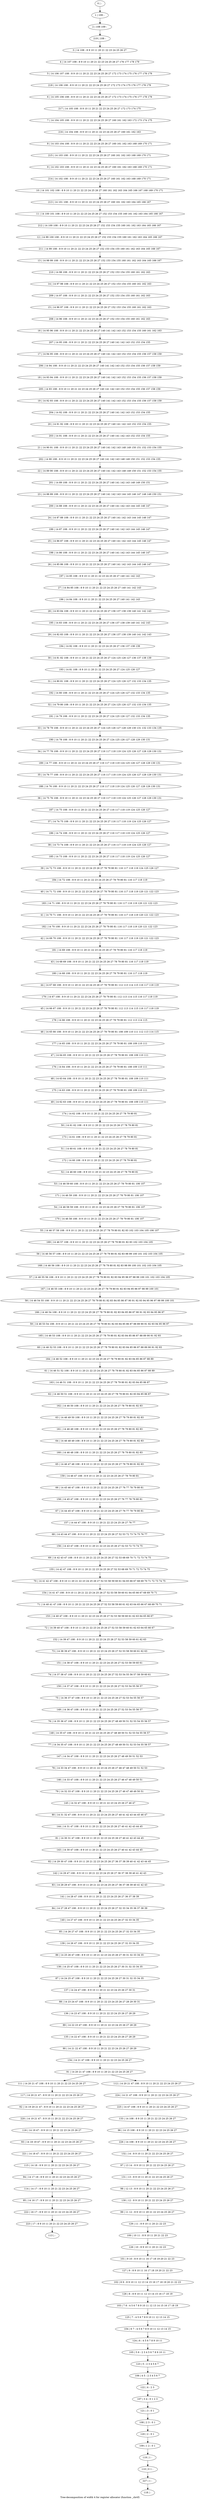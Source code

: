 digraph G {
graph [label="Tree-decomposition of width 4 for register allocator (function _cbrtf)"]
0[label="0 | : "];
1[label="1 | 109 : "];
2[label="2 | 108 109 : "];
3[label="3 | 14 108 : 8 9 10 11 20 21 22 23 24 25 26 27 "];
4[label="4 | 14 107 108 : 8 9 10 11 20 21 22 23 24 25 26 27 176 177 178 179 "];
5[label="5 | 14 106 107 108 : 8 9 10 11 20 21 22 23 24 25 26 27 172 173 174 175 176 177 178 179 "];
6[label="6 | 14 105 106 108 : 8 9 10 11 20 21 22 23 24 25 26 27 172 173 174 175 176 177 178 179 "];
7[label="7 | 14 104 105 108 : 8 9 10 11 20 21 22 23 24 25 26 27 160 161 162 163 172 173 174 175 "];
8[label="8 | 14 103 104 108 : 8 9 10 11 20 21 22 23 24 25 26 27 160 161 162 163 168 169 170 171 "];
9[label="9 | 14 102 103 108 : 8 9 10 11 20 21 22 23 24 25 26 27 160 161 162 163 168 169 170 171 "];
10[label="10 | 14 101 102 108 : 8 9 10 11 20 21 22 23 24 25 26 27 160 161 162 163 164 165 166 167 168 169 170 171 "];
11[label="11 | 14 100 101 108 : 8 9 10 11 20 21 22 23 24 25 26 27 152 153 154 155 160 161 162 163 164 165 166 167 "];
12[label="12 | 14 99 100 108 : 8 9 10 11 20 21 22 23 24 25 26 27 152 153 154 155 160 161 162 163 164 165 166 167 "];
13[label="13 | 14 98 99 108 : 8 9 10 11 20 21 22 23 24 25 26 27 152 153 154 155 160 161 162 163 164 165 166 167 "];
14[label="14 | 14 97 98 108 : 8 9 10 11 20 21 22 23 24 25 26 27 152 153 154 155 160 161 162 163 "];
15[label="15 | 14 96 97 108 : 8 9 10 11 20 21 22 23 24 25 26 27 152 153 154 155 160 161 162 163 "];
16[label="16 | 14 95 96 108 : 8 9 10 11 20 21 22 23 24 25 26 27 140 141 142 143 152 153 154 155 160 161 162 163 "];
17[label="17 | 14 94 95 108 : 8 9 10 11 20 21 22 23 24 25 26 27 140 141 142 143 152 153 154 155 156 157 158 159 "];
18[label="18 | 14 93 94 108 : 8 9 10 11 20 21 22 23 24 25 26 27 140 141 142 143 152 153 154 155 156 157 158 159 "];
19[label="19 | 14 92 93 108 : 8 9 10 11 20 21 22 23 24 25 26 27 140 141 142 143 152 153 154 155 156 157 158 159 "];
20[label="20 | 14 91 92 108 : 8 9 10 11 20 21 22 23 24 25 26 27 140 141 142 143 152 153 154 155 "];
21[label="21 | 14 90 91 108 : 8 9 10 11 20 21 22 23 24 25 26 27 140 141 142 143 148 149 150 151 152 153 154 155 "];
22[label="22 | 14 89 90 108 : 8 9 10 11 20 21 22 23 24 25 26 27 140 141 142 143 148 149 150 151 152 153 154 155 "];
23[label="23 | 14 88 89 108 : 8 9 10 11 20 21 22 23 24 25 26 27 140 141 142 143 144 145 146 147 148 149 150 151 "];
24[label="24 | 14 87 88 108 : 8 9 10 11 20 21 22 23 24 25 26 27 140 141 142 143 144 145 146 147 "];
25[label="25 | 14 86 87 108 : 8 9 10 11 20 21 22 23 24 25 26 27 140 141 142 143 144 145 146 147 "];
26[label="26 | 14 85 86 108 : 8 9 10 11 20 21 22 23 24 25 26 27 140 141 142 143 144 145 146 147 "];
27[label="27 | 14 84 85 108 : 8 9 10 11 20 21 22 23 24 25 26 27 140 141 142 143 "];
28[label="28 | 14 83 84 108 : 8 9 10 11 20 21 22 23 24 25 26 27 136 137 138 139 140 141 142 143 "];
29[label="29 | 14 82 83 108 : 8 9 10 11 20 21 22 23 24 25 26 27 136 137 138 139 140 141 142 143 "];
30[label="30 | 14 81 82 108 : 8 9 10 11 20 21 22 23 24 25 26 27 124 125 126 127 136 137 138 139 "];
31[label="31 | 14 80 81 108 : 8 9 10 11 20 21 22 23 24 25 26 27 124 125 126 127 132 133 134 135 "];
32[label="32 | 14 79 80 108 : 8 9 10 11 20 21 22 23 24 25 26 27 124 125 126 127 132 133 134 135 "];
33[label="33 | 14 78 79 108 : 8 9 10 11 20 21 22 23 24 25 26 27 124 125 126 127 128 129 130 131 132 133 134 135 "];
34[label="34 | 14 77 78 108 : 8 9 10 11 20 21 22 23 24 25 26 27 116 117 118 119 124 125 126 127 128 129 130 131 "];
35[label="35 | 14 76 77 108 : 8 9 10 11 20 21 22 23 24 25 26 27 116 117 118 119 124 125 126 127 128 129 130 131 "];
36[label="36 | 14 75 76 108 : 8 9 10 11 20 21 22 23 24 25 26 27 116 117 118 119 124 125 126 127 128 129 130 131 "];
37[label="37 | 14 74 75 108 : 8 9 10 11 20 21 22 23 24 25 26 27 116 117 118 119 124 125 126 127 "];
38[label="38 | 14 73 74 108 : 8 9 10 11 20 21 22 23 24 25 26 27 116 117 118 119 124 125 126 127 "];
39[label="39 | 14 72 73 108 : 8 9 10 11 20 21 22 23 24 25 26 27 78 79 80 81 116 117 118 119 124 125 126 127 "];
40[label="40 | 14 71 72 108 : 8 9 10 11 20 21 22 23 24 25 26 27 78 79 80 81 116 117 118 119 120 121 122 123 "];
41[label="41 | 14 70 71 108 : 8 9 10 11 20 21 22 23 24 25 26 27 78 79 80 81 116 117 118 119 120 121 122 123 "];
42[label="42 | 14 69 70 108 : 8 9 10 11 20 21 22 23 24 25 26 27 78 79 80 81 116 117 118 119 120 121 122 123 "];
43[label="43 | 14 68 69 108 : 8 9 10 11 20 21 22 23 24 25 26 27 78 79 80 81 116 117 118 119 "];
44[label="44 | 14 67 68 108 : 8 9 10 11 20 21 22 23 24 25 26 27 78 79 80 81 112 113 114 115 116 117 118 119 "];
45[label="45 | 14 66 67 108 : 8 9 10 11 20 21 22 23 24 25 26 27 78 79 80 81 112 113 114 115 116 117 118 119 "];
46[label="46 | 14 65 66 108 : 8 9 10 11 20 21 22 23 24 25 26 27 78 79 80 81 108 109 110 111 112 113 114 115 "];
47[label="47 | 14 64 65 108 : 8 9 10 11 20 21 22 23 24 25 26 27 78 79 80 81 108 109 110 111 "];
48[label="48 | 14 63 64 108 : 8 9 10 11 20 21 22 23 24 25 26 27 78 79 80 81 108 109 110 111 "];
49[label="49 | 14 62 63 108 : 8 9 10 11 20 21 22 23 24 25 26 27 78 79 80 81 108 109 110 111 "];
50[label="50 | 14 61 62 108 : 8 9 10 11 20 21 22 23 24 25 26 27 78 79 80 81 "];
51[label="51 | 14 60 61 108 : 8 9 10 11 20 21 22 23 24 25 26 27 78 79 80 81 "];
52[label="52 | 14 46 60 108 : 8 9 10 11 20 21 22 23 24 25 26 27 78 79 80 81 "];
53[label="53 | 14 46 59 60 108 : 8 9 10 11 20 21 22 23 24 25 26 27 78 79 80 81 106 107 "];
54[label="54 | 14 46 58 59 108 : 8 9 10 11 20 21 22 23 24 25 26 27 78 79 80 81 106 107 "];
55[label="55 | 14 46 57 58 108 : 8 9 10 11 20 21 22 23 24 25 26 27 78 79 80 81 82 83 102 103 104 105 106 107 "];
56[label="56 | 14 46 56 57 108 : 8 9 10 11 20 21 22 23 24 25 26 27 78 79 80 81 82 83 98 99 100 101 102 103 104 105 "];
57[label="57 | 14 46 55 56 108 : 8 9 10 11 20 21 22 23 24 25 26 27 78 79 80 81 82 83 94 95 96 97 98 99 100 101 102 103 104 105 "];
58[label="58 | 14 46 54 55 108 : 8 9 10 11 20 21 22 23 24 25 26 27 78 79 80 81 82 83 84 85 86 87 90 91 92 93 94 95 96 97 98 99 100 101 "];
59[label="59 | 14 46 53 54 108 : 8 9 10 11 20 21 22 23 24 25 26 27 78 79 80 81 82 83 84 85 86 87 88 89 90 91 92 93 94 95 96 97 "];
60[label="60 | 14 46 52 53 108 : 8 9 10 11 20 21 22 23 24 25 26 27 78 79 80 81 82 83 84 85 86 87 88 89 90 91 92 93 "];
61[label="61 | 14 46 51 52 108 : 8 9 10 11 20 21 22 23 24 25 26 27 78 79 80 81 82 83 84 85 86 87 88 89 "];
62[label="62 | 14 46 50 51 108 : 8 9 10 11 20 21 22 23 24 25 26 27 78 79 80 81 82 83 84 85 86 87 "];
63[label="63 | 14 46 49 50 108 : 8 9 10 11 20 21 22 23 24 25 26 27 78 79 80 81 82 83 "];
64[label="64 | 14 46 48 49 108 : 8 9 10 11 20 21 22 23 24 25 26 27 78 79 80 81 82 83 "];
65[label="65 | 14 46 47 48 108 : 8 9 10 11 20 21 22 23 24 25 26 27 78 79 80 81 82 83 "];
66[label="66 | 14 45 46 47 108 : 8 9 10 11 20 21 22 23 24 25 26 27 76 77 78 79 80 81 "];
67[label="67 | 14 44 45 47 108 : 8 9 10 11 20 21 22 23 24 25 26 27 76 77 78 79 80 81 "];
68[label="68 | 14 43 44 47 108 : 8 9 10 11 20 21 22 23 24 25 26 27 52 53 72 73 74 75 76 77 "];
69[label="69 | 14 42 43 47 108 : 8 9 10 11 20 21 22 23 24 25 26 27 52 53 68 69 70 71 72 73 74 75 "];
70[label="70 | 14 41 42 47 108 : 8 9 10 11 20 21 22 23 24 25 26 27 52 53 58 59 60 61 64 65 66 67 68 69 70 71 72 73 74 75 "];
71[label="71 | 14 40 41 47 108 : 8 9 10 11 20 21 22 23 24 25 26 27 52 53 58 59 60 61 62 63 64 65 66 67 68 69 70 71 "];
72[label="72 | 14 39 40 47 108 : 8 9 10 11 20 21 22 23 24 25 26 27 52 53 58 59 60 61 62 63 64 65 66 67 "];
73[label="73 | 14 38 39 47 108 : 8 9 10 11 20 21 22 23 24 25 26 27 52 53 58 59 60 61 62 63 "];
74[label="74 | 14 37 38 47 108 : 8 9 10 11 20 21 22 23 24 25 26 27 52 53 54 55 56 57 58 59 60 61 "];
75[label="75 | 14 36 37 47 108 : 8 9 10 11 20 21 22 23 24 25 26 27 52 53 54 55 56 57 "];
76[label="76 | 14 35 36 47 108 : 8 9 10 11 20 21 22 23 24 25 26 27 48 49 50 51 52 53 54 55 56 57 "];
77[label="77 | 14 34 35 47 108 : 8 9 10 11 20 21 22 23 24 25 26 27 48 49 50 51 52 53 54 55 56 57 "];
78[label="78 | 14 33 34 47 108 : 8 9 10 11 20 21 22 23 24 25 26 27 46 47 48 49 50 51 52 53 "];
79[label="79 | 14 32 33 47 108 : 8 9 10 11 20 21 22 23 24 25 26 27 46 47 48 49 50 51 "];
80[label="80 | 14 31 32 47 108 : 8 9 10 11 20 21 22 23 24 25 26 27 40 41 42 43 44 45 46 47 "];
81[label="81 | 14 30 31 47 108 : 8 9 10 11 20 21 22 23 24 25 26 27 40 41 42 43 44 45 "];
82[label="82 | 14 29 30 47 108 : 8 9 10 11 20 21 22 23 24 25 26 27 36 37 38 39 40 41 42 43 44 45 "];
83[label="83 | 14 28 29 47 108 : 8 9 10 11 20 21 22 23 24 25 26 27 36 37 38 39 40 41 42 43 "];
84[label="84 | 14 27 28 47 108 : 8 9 10 11 20 21 22 23 24 25 26 27 32 33 34 35 36 37 38 39 "];
85[label="85 | 14 26 27 47 108 : 8 9 10 11 20 21 22 23 24 25 26 27 32 33 34 35 "];
86[label="86 | 14 25 26 47 108 : 8 9 10 11 20 21 22 23 24 25 26 27 30 31 32 33 34 35 "];
87[label="87 | 14 24 25 47 108 : 8 9 10 11 20 21 22 23 24 25 26 27 30 31 32 33 34 35 "];
88[label="88 | 14 23 24 47 108 : 8 9 10 11 20 21 22 23 24 25 26 27 28 29 30 31 "];
89[label="89 | 14 22 23 47 108 : 8 9 10 11 20 21 22 23 24 25 26 27 28 29 "];
90[label="90 | 14 21 22 47 108 : 8 9 10 11 20 21 22 23 24 25 26 27 28 29 "];
91[label="91 | 14 20 21 47 108 : 8 9 10 11 20 21 22 23 24 25 26 27 "];
92[label="92 | 14 19 20 21 47 : 8 9 10 11 20 21 22 23 24 25 26 27 "];
93[label="93 | 14 18 19 47 : 8 9 10 11 20 21 22 23 24 25 26 27 "];
94[label="94 | 14 17 18 : 8 9 10 11 20 21 22 23 24 25 26 27 "];
95[label="95 | 14 16 17 : 8 9 10 11 20 21 22 23 24 25 26 27 "];
96[label="96 | 14 15 108 : 8 9 10 11 20 21 22 23 24 25 26 27 "];
97[label="97 | 13 14 : 8 9 10 11 20 21 22 23 24 25 26 27 "];
98[label="98 | 12 13 : 8 9 10 11 20 21 22 23 24 25 26 27 "];
99[label="99 | 11 12 : 8 9 10 11 20 21 22 23 24 25 26 27 "];
100[label="100 | 10 11 : 8 9 10 11 20 21 22 23 "];
101[label="101 | 9 10 : 8 9 10 11 16 17 18 19 20 21 22 23 "];
102[label="102 | 8 9 : 8 9 10 11 12 13 14 15 16 17 18 19 20 21 22 23 "];
103[label="103 | 7 8 : 4 5 6 7 8 9 10 11 12 13 14 15 16 17 18 19 "];
104[label="104 | 6 7 : 4 5 6 7 8 9 10 11 12 13 14 15 "];
105[label="105 | 5 6 : 2 3 4 5 6 7 8 9 10 11 "];
106[label="106 | 4 5 : 2 3 4 5 6 7 "];
107[label="107 | 3 4 : 0 1 2 3 "];
108[label="108 | 2 3 : 0 1 "];
109[label="109 | 1 2 : 0 1 "];
110[label="110 | 0 1 : "];
111[label="111 | 14 20 21 47 108 : 8 9 10 11 20 21 22 23 24 25 26 27 "];
112[label="112 | 14 20 21 47 108 : 8 9 10 11 20 21 22 23 24 25 26 27 "];
113[label="113 | : "];
114[label="114 | 14 17 : 8 9 10 11 20 21 22 23 24 25 26 27 "];
115[label="115 | 14 18 : 8 9 10 11 20 21 22 23 24 25 26 27 "];
116[label="116 | 14 19 47 : 8 9 10 11 20 21 22 23 24 25 26 27 "];
117[label="117 | 14 20 21 47 : 8 9 10 11 20 21 22 23 24 25 26 27 "];
118[label="118 | : "];
119[label="119 | 1 : "];
120[label="120 | 2 : 0 1 "];
121[label="121 | 3 : 0 1 "];
122[label="122 | 4 : 2 3 "];
123[label="123 | 5 : 2 3 4 5 6 7 "];
124[label="124 | 6 : 4 5 6 7 8 9 10 11 "];
125[label="125 | 7 : 4 5 6 7 8 9 10 11 12 13 14 15 "];
126[label="126 | 8 : 8 9 10 11 12 13 14 15 16 17 18 19 "];
127[label="127 | 9 : 8 9 10 11 16 17 18 19 20 21 22 23 "];
128[label="128 | 10 : 8 9 10 11 20 21 22 23 "];
129[label="129 | 11 : 8 9 10 11 20 21 22 23 "];
130[label="130 | 12 : 8 9 10 11 20 21 22 23 24 25 26 27 "];
131[label="131 | 13 : 8 9 10 11 20 21 22 23 24 25 26 27 "];
132[label="132 | 14 : 8 9 10 11 20 21 22 23 24 25 26 27 "];
133[label="133 | 14 108 : 8 9 10 11 20 21 22 23 24 25 26 27 "];
134[label="134 | 14 21 47 108 : 8 9 10 11 20 21 22 23 24 25 26 27 "];
135[label="135 | 14 22 47 108 : 8 9 10 11 20 21 22 23 24 25 26 27 28 29 "];
136[label="136 | 14 23 47 108 : 8 9 10 11 20 21 22 23 24 25 26 27 28 29 "];
137[label="137 | 14 24 47 108 : 8 9 10 11 20 21 22 23 24 25 26 27 30 31 "];
138[label="138 | 14 25 47 108 : 8 9 10 11 20 21 22 23 24 25 26 27 30 31 32 33 34 35 "];
139[label="139 | 14 26 47 108 : 8 9 10 11 20 21 22 23 24 25 26 27 32 33 34 35 "];
140[label="140 | 14 27 47 108 : 8 9 10 11 20 21 22 23 24 25 26 27 32 33 34 35 "];
141[label="141 | 14 28 47 108 : 8 9 10 11 20 21 22 23 24 25 26 27 36 37 38 39 "];
142[label="142 | 14 29 47 108 : 8 9 10 11 20 21 22 23 24 25 26 27 36 37 38 39 40 41 42 43 "];
143[label="143 | 14 30 47 108 : 8 9 10 11 20 21 22 23 24 25 26 27 40 41 42 43 44 45 "];
144[label="144 | 14 31 47 108 : 8 9 10 11 20 21 22 23 24 25 26 27 40 41 42 43 44 45 "];
145[label="145 | 14 32 47 108 : 8 9 10 11 20 21 22 23 24 25 26 27 46 47 "];
146[label="146 | 14 33 47 108 : 8 9 10 11 20 21 22 23 24 25 26 27 46 47 48 49 50 51 "];
147[label="147 | 14 34 47 108 : 8 9 10 11 20 21 22 23 24 25 26 27 48 49 50 51 52 53 "];
148[label="148 | 14 35 47 108 : 8 9 10 11 20 21 22 23 24 25 26 27 48 49 50 51 52 53 54 55 56 57 "];
149[label="149 | 14 36 47 108 : 8 9 10 11 20 21 22 23 24 25 26 27 52 53 54 55 56 57 "];
150[label="150 | 14 37 47 108 : 8 9 10 11 20 21 22 23 24 25 26 27 52 53 54 55 56 57 "];
151[label="151 | 14 38 47 108 : 8 9 10 11 20 21 22 23 24 25 26 27 52 53 58 59 60 61 "];
152[label="152 | 14 39 47 108 : 8 9 10 11 20 21 22 23 24 25 26 27 52 53 58 59 60 61 62 63 "];
153[label="153 | 14 40 47 108 : 8 9 10 11 20 21 22 23 24 25 26 27 52 53 58 59 60 61 62 63 64 65 66 67 "];
154[label="154 | 14 41 47 108 : 8 9 10 11 20 21 22 23 24 25 26 27 52 53 58 59 60 61 64 65 66 67 68 69 70 71 "];
155[label="155 | 14 42 47 108 : 8 9 10 11 20 21 22 23 24 25 26 27 52 53 68 69 70 71 72 73 74 75 "];
156[label="156 | 14 43 47 108 : 8 9 10 11 20 21 22 23 24 25 26 27 52 53 72 73 74 75 "];
157[label="157 | 14 44 47 108 : 8 9 10 11 20 21 22 23 24 25 26 27 76 77 "];
158[label="158 | 14 45 47 108 : 8 9 10 11 20 21 22 23 24 25 26 27 76 77 78 79 80 81 "];
159[label="159 | 14 46 47 108 : 8 9 10 11 20 21 22 23 24 25 26 27 78 79 80 81 "];
160[label="160 | 14 46 48 108 : 8 9 10 11 20 21 22 23 24 25 26 27 78 79 80 81 82 83 "];
161[label="161 | 14 46 49 108 : 8 9 10 11 20 21 22 23 24 25 26 27 78 79 80 81 82 83 "];
162[label="162 | 14 46 50 108 : 8 9 10 11 20 21 22 23 24 25 26 27 78 79 80 81 82 83 "];
163[label="163 | 14 46 51 108 : 8 9 10 11 20 21 22 23 24 25 26 27 78 79 80 81 82 83 84 85 86 87 "];
164[label="164 | 14 46 52 108 : 8 9 10 11 20 21 22 23 24 25 26 27 78 79 80 81 82 83 84 85 86 87 88 89 "];
165[label="165 | 14 46 53 108 : 8 9 10 11 20 21 22 23 24 25 26 27 78 79 80 81 82 83 84 85 86 87 88 89 90 91 92 93 "];
166[label="166 | 14 46 54 108 : 8 9 10 11 20 21 22 23 24 25 26 27 78 79 80 81 82 83 84 85 86 87 90 91 92 93 94 95 96 97 "];
167[label="167 | 14 46 55 108 : 8 9 10 11 20 21 22 23 24 25 26 27 78 79 80 81 82 83 94 95 96 97 98 99 100 101 "];
168[label="168 | 14 46 56 108 : 8 9 10 11 20 21 22 23 24 25 26 27 78 79 80 81 82 83 98 99 100 101 102 103 104 105 "];
169[label="169 | 14 46 57 108 : 8 9 10 11 20 21 22 23 24 25 26 27 78 79 80 81 82 83 102 103 104 105 "];
170[label="170 | 14 46 58 108 : 8 9 10 11 20 21 22 23 24 25 26 27 78 79 80 81 106 107 "];
171[label="171 | 14 46 59 108 : 8 9 10 11 20 21 22 23 24 25 26 27 78 79 80 81 106 107 "];
172[label="172 | 14 60 108 : 8 9 10 11 20 21 22 23 24 25 26 27 78 79 80 81 "];
173[label="173 | 14 61 108 : 8 9 10 11 20 21 22 23 24 25 26 27 78 79 80 81 "];
174[label="174 | 14 62 108 : 8 9 10 11 20 21 22 23 24 25 26 27 78 79 80 81 "];
175[label="175 | 14 63 108 : 8 9 10 11 20 21 22 23 24 25 26 27 78 79 80 81 108 109 110 111 "];
176[label="176 | 14 64 108 : 8 9 10 11 20 21 22 23 24 25 26 27 78 79 80 81 108 109 110 111 "];
177[label="177 | 14 65 108 : 8 9 10 11 20 21 22 23 24 25 26 27 78 79 80 81 108 109 110 111 "];
178[label="178 | 14 66 108 : 8 9 10 11 20 21 22 23 24 25 26 27 78 79 80 81 112 113 114 115 "];
179[label="179 | 14 67 108 : 8 9 10 11 20 21 22 23 24 25 26 27 78 79 80 81 112 113 114 115 116 117 118 119 "];
180[label="180 | 14 68 108 : 8 9 10 11 20 21 22 23 24 25 26 27 78 79 80 81 116 117 118 119 "];
181[label="181 | 14 69 108 : 8 9 10 11 20 21 22 23 24 25 26 27 78 79 80 81 116 117 118 119 "];
182[label="182 | 14 70 108 : 8 9 10 11 20 21 22 23 24 25 26 27 78 79 80 81 116 117 118 119 120 121 122 123 "];
183[label="183 | 14 71 108 : 8 9 10 11 20 21 22 23 24 25 26 27 78 79 80 81 116 117 118 119 120 121 122 123 "];
184[label="184 | 14 72 108 : 8 9 10 11 20 21 22 23 24 25 26 27 78 79 80 81 116 117 118 119 "];
185[label="185 | 14 73 108 : 8 9 10 11 20 21 22 23 24 25 26 27 116 117 118 119 124 125 126 127 "];
186[label="186 | 14 74 108 : 8 9 10 11 20 21 22 23 24 25 26 27 116 117 118 119 124 125 126 127 "];
187[label="187 | 14 75 108 : 8 9 10 11 20 21 22 23 24 25 26 27 116 117 118 119 124 125 126 127 "];
188[label="188 | 14 76 108 : 8 9 10 11 20 21 22 23 24 25 26 27 116 117 118 119 124 125 126 127 128 129 130 131 "];
189[label="189 | 14 77 108 : 8 9 10 11 20 21 22 23 24 25 26 27 116 117 118 119 124 125 126 127 128 129 130 131 "];
190[label="190 | 14 78 108 : 8 9 10 11 20 21 22 23 24 25 26 27 124 125 126 127 128 129 130 131 "];
191[label="191 | 14 79 108 : 8 9 10 11 20 21 22 23 24 25 26 27 124 125 126 127 132 133 134 135 "];
192[label="192 | 14 80 108 : 8 9 10 11 20 21 22 23 24 25 26 27 124 125 126 127 132 133 134 135 "];
193[label="193 | 14 81 108 : 8 9 10 11 20 21 22 23 24 25 26 27 124 125 126 127 "];
194[label="194 | 14 82 108 : 8 9 10 11 20 21 22 23 24 25 26 27 136 137 138 139 "];
195[label="195 | 14 83 108 : 8 9 10 11 20 21 22 23 24 25 26 27 136 137 138 139 140 141 142 143 "];
196[label="196 | 14 84 108 : 8 9 10 11 20 21 22 23 24 25 26 27 140 141 142 143 "];
197[label="197 | 14 85 108 : 8 9 10 11 20 21 22 23 24 25 26 27 140 141 142 143 "];
198[label="198 | 14 86 108 : 8 9 10 11 20 21 22 23 24 25 26 27 140 141 142 143 144 145 146 147 "];
199[label="199 | 14 87 108 : 8 9 10 11 20 21 22 23 24 25 26 27 140 141 142 143 144 145 146 147 "];
200[label="200 | 14 88 108 : 8 9 10 11 20 21 22 23 24 25 26 27 140 141 142 143 144 145 146 147 "];
201[label="201 | 14 89 108 : 8 9 10 11 20 21 22 23 24 25 26 27 140 141 142 143 148 149 150 151 "];
202[label="202 | 14 90 108 : 8 9 10 11 20 21 22 23 24 25 26 27 140 141 142 143 148 149 150 151 152 153 154 155 "];
203[label="203 | 14 91 108 : 8 9 10 11 20 21 22 23 24 25 26 27 140 141 142 143 152 153 154 155 "];
204[label="204 | 14 92 108 : 8 9 10 11 20 21 22 23 24 25 26 27 140 141 142 143 152 153 154 155 "];
205[label="205 | 14 93 108 : 8 9 10 11 20 21 22 23 24 25 26 27 140 141 142 143 152 153 154 155 156 157 158 159 "];
206[label="206 | 14 94 108 : 8 9 10 11 20 21 22 23 24 25 26 27 140 141 142 143 152 153 154 155 156 157 158 159 "];
207[label="207 | 14 95 108 : 8 9 10 11 20 21 22 23 24 25 26 27 140 141 142 143 152 153 154 155 "];
208[label="208 | 14 96 108 : 8 9 10 11 20 21 22 23 24 25 26 27 152 153 154 155 160 161 162 163 "];
209[label="209 | 14 97 108 : 8 9 10 11 20 21 22 23 24 25 26 27 152 153 154 155 160 161 162 163 "];
210[label="210 | 14 98 108 : 8 9 10 11 20 21 22 23 24 25 26 27 152 153 154 155 160 161 162 163 "];
211[label="211 | 14 99 108 : 8 9 10 11 20 21 22 23 24 25 26 27 152 153 154 155 160 161 162 163 164 165 166 167 "];
212[label="212 | 14 100 108 : 8 9 10 11 20 21 22 23 24 25 26 27 152 153 154 155 160 161 162 163 164 165 166 167 "];
213[label="213 | 14 101 108 : 8 9 10 11 20 21 22 23 24 25 26 27 160 161 162 163 164 165 166 167 "];
214[label="214 | 14 102 108 : 8 9 10 11 20 21 22 23 24 25 26 27 160 161 162 163 168 169 170 171 "];
215[label="215 | 14 103 108 : 8 9 10 11 20 21 22 23 24 25 26 27 160 161 162 163 168 169 170 171 "];
216[label="216 | 14 104 108 : 8 9 10 11 20 21 22 23 24 25 26 27 160 161 162 163 "];
217[label="217 | 14 105 108 : 8 9 10 11 20 21 22 23 24 25 26 27 172 173 174 175 "];
218[label="218 | 14 106 108 : 8 9 10 11 20 21 22 23 24 25 26 27 172 173 174 175 176 177 178 179 "];
219[label="219 | 108 : "];
220[label="220 | 14 19 21 47 : 8 9 10 11 20 21 22 23 24 25 26 27 "];
221[label="221 | 14 18 47 : 8 9 10 11 20 21 22 23 24 25 26 27 "];
222[label="222 | 16 17 : 8 9 10 11 20 21 22 23 24 25 26 27 "];
223[label="223 | 17 : 8 9 10 11 20 21 22 23 24 25 26 27 "];
224[label="224 | 14 21 47 108 : 8 9 10 11 20 21 22 23 24 25 26 27 "];
225[label="225 | 14 47 108 : 8 9 10 11 20 21 22 23 24 25 26 27 "];
226[label="226 | 14 108 : 8 9 10 11 20 21 22 23 24 25 26 27 "];
227[label="227 | 1 : "];
0->1 ;
1->2 ;
3->4 ;
4->5 ;
52->53 ;
91->111 ;
91->112 ;
114->95 ;
94->114 ;
115->94 ;
116->93 ;
117->92 ;
111->117 ;
119->110 ;
109->119 ;
120->109 ;
108->120 ;
121->108 ;
107->121 ;
122->107 ;
106->122 ;
123->106 ;
105->123 ;
124->105 ;
104->124 ;
125->104 ;
103->125 ;
126->103 ;
102->126 ;
127->102 ;
101->127 ;
128->101 ;
100->128 ;
129->100 ;
99->129 ;
130->99 ;
98->130 ;
131->98 ;
97->131 ;
132->97 ;
133->96 ;
134->91 ;
90->134 ;
135->90 ;
89->135 ;
136->89 ;
88->136 ;
137->88 ;
87->137 ;
138->87 ;
86->138 ;
139->86 ;
85->139 ;
140->85 ;
84->140 ;
141->84 ;
83->141 ;
142->83 ;
82->142 ;
143->82 ;
81->143 ;
144->81 ;
80->144 ;
145->80 ;
79->145 ;
146->79 ;
78->146 ;
147->78 ;
77->147 ;
148->77 ;
76->148 ;
149->76 ;
75->149 ;
150->75 ;
74->150 ;
151->74 ;
73->151 ;
152->73 ;
72->152 ;
153->72 ;
71->153 ;
154->71 ;
70->154 ;
155->70 ;
69->155 ;
156->69 ;
68->156 ;
157->68 ;
67->157 ;
158->67 ;
66->158 ;
159->66 ;
65->159 ;
160->65 ;
64->160 ;
161->64 ;
63->161 ;
162->63 ;
62->162 ;
163->62 ;
61->163 ;
164->61 ;
60->164 ;
165->60 ;
59->165 ;
166->59 ;
58->166 ;
167->58 ;
57->167 ;
168->57 ;
56->168 ;
169->56 ;
55->169 ;
170->55 ;
54->170 ;
171->54 ;
53->171 ;
172->52 ;
51->172 ;
173->51 ;
50->173 ;
174->50 ;
49->174 ;
175->49 ;
48->175 ;
176->48 ;
47->176 ;
177->47 ;
46->177 ;
178->46 ;
45->178 ;
179->45 ;
44->179 ;
180->44 ;
43->180 ;
181->43 ;
42->181 ;
182->42 ;
41->182 ;
183->41 ;
40->183 ;
184->40 ;
39->184 ;
185->39 ;
38->185 ;
186->38 ;
37->186 ;
187->37 ;
36->187 ;
188->36 ;
35->188 ;
189->35 ;
34->189 ;
190->34 ;
33->190 ;
191->33 ;
32->191 ;
192->32 ;
31->192 ;
193->31 ;
30->193 ;
194->30 ;
29->194 ;
195->29 ;
28->195 ;
196->28 ;
27->196 ;
197->27 ;
26->197 ;
198->26 ;
25->198 ;
199->25 ;
24->199 ;
200->24 ;
23->200 ;
201->23 ;
22->201 ;
202->22 ;
21->202 ;
203->21 ;
20->203 ;
204->20 ;
19->204 ;
205->19 ;
18->205 ;
206->18 ;
17->206 ;
207->17 ;
16->207 ;
208->16 ;
15->208 ;
209->15 ;
14->209 ;
210->14 ;
13->210 ;
211->13 ;
12->211 ;
212->12 ;
11->212 ;
213->11 ;
10->213 ;
214->10 ;
9->214 ;
215->9 ;
8->215 ;
216->8 ;
7->216 ;
217->7 ;
6->217 ;
218->6 ;
5->218 ;
219->3 ;
2->219 ;
220->116 ;
92->220 ;
221->115 ;
93->221 ;
95->222 ;
223->113 ;
222->223 ;
112->224 ;
225->133 ;
224->225 ;
226->132 ;
96->226 ;
227->118 ;
110->227 ;
}
